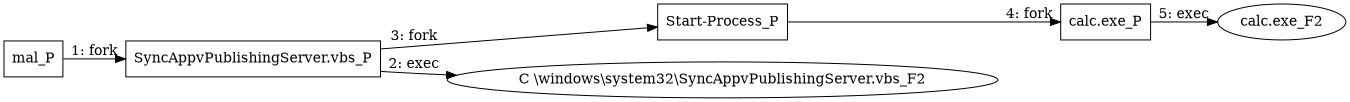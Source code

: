 digraph T1216 {
rankdir="LR"
size="9"
fixedsize="false"
splines="true"
nodesep=0.3
ranksep=0
fontsize=10
overlap="scalexy"
engine= "neato"
	"mal_P" [node_type=Process shape=box]
	"SyncAppvPublishingServer.vbs_P" [node_type=Process shape=box]
	"Start-Process_P" [node_type=Process shape=box]
	"calc.exe_P" [node_type=Process shape=box]
	"C \\windows\\system32\\SyncAppvPublishingServer.vbs_F2" [node_type=File shape=ellipse]
	"calc.exe_F2" [node_type=File shape=ellipse]
	"mal_P" -> "SyncAppvPublishingServer.vbs_P" [label="1: fork"]
	"SyncAppvPublishingServer.vbs_P" -> "C \\windows\\system32\\SyncAppvPublishingServer.vbs_F2" [label="2: exec"]
	"SyncAppvPublishingServer.vbs_P" -> "Start-Process_P" [label="3: fork"]
	"Start-Process_P" -> "calc.exe_P" [label="4: fork"]
	"calc.exe_P" -> "calc.exe_F2" [label="5: exec"]
}
